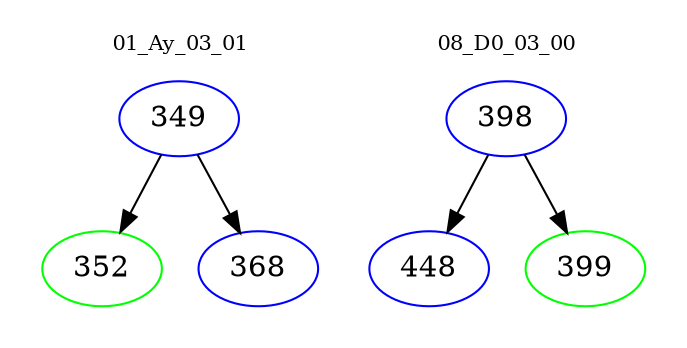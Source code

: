 digraph{
subgraph cluster_0 {
color = white
label = "01_Ay_03_01";
fontsize=10;
T0_349 [label="349", color="blue"]
T0_349 -> T0_352 [color="black"]
T0_352 [label="352", color="green"]
T0_349 -> T0_368 [color="black"]
T0_368 [label="368", color="blue"]
}
subgraph cluster_1 {
color = white
label = "08_D0_03_00";
fontsize=10;
T1_398 [label="398", color="blue"]
T1_398 -> T1_448 [color="black"]
T1_448 [label="448", color="blue"]
T1_398 -> T1_399 [color="black"]
T1_399 [label="399", color="green"]
}
}
